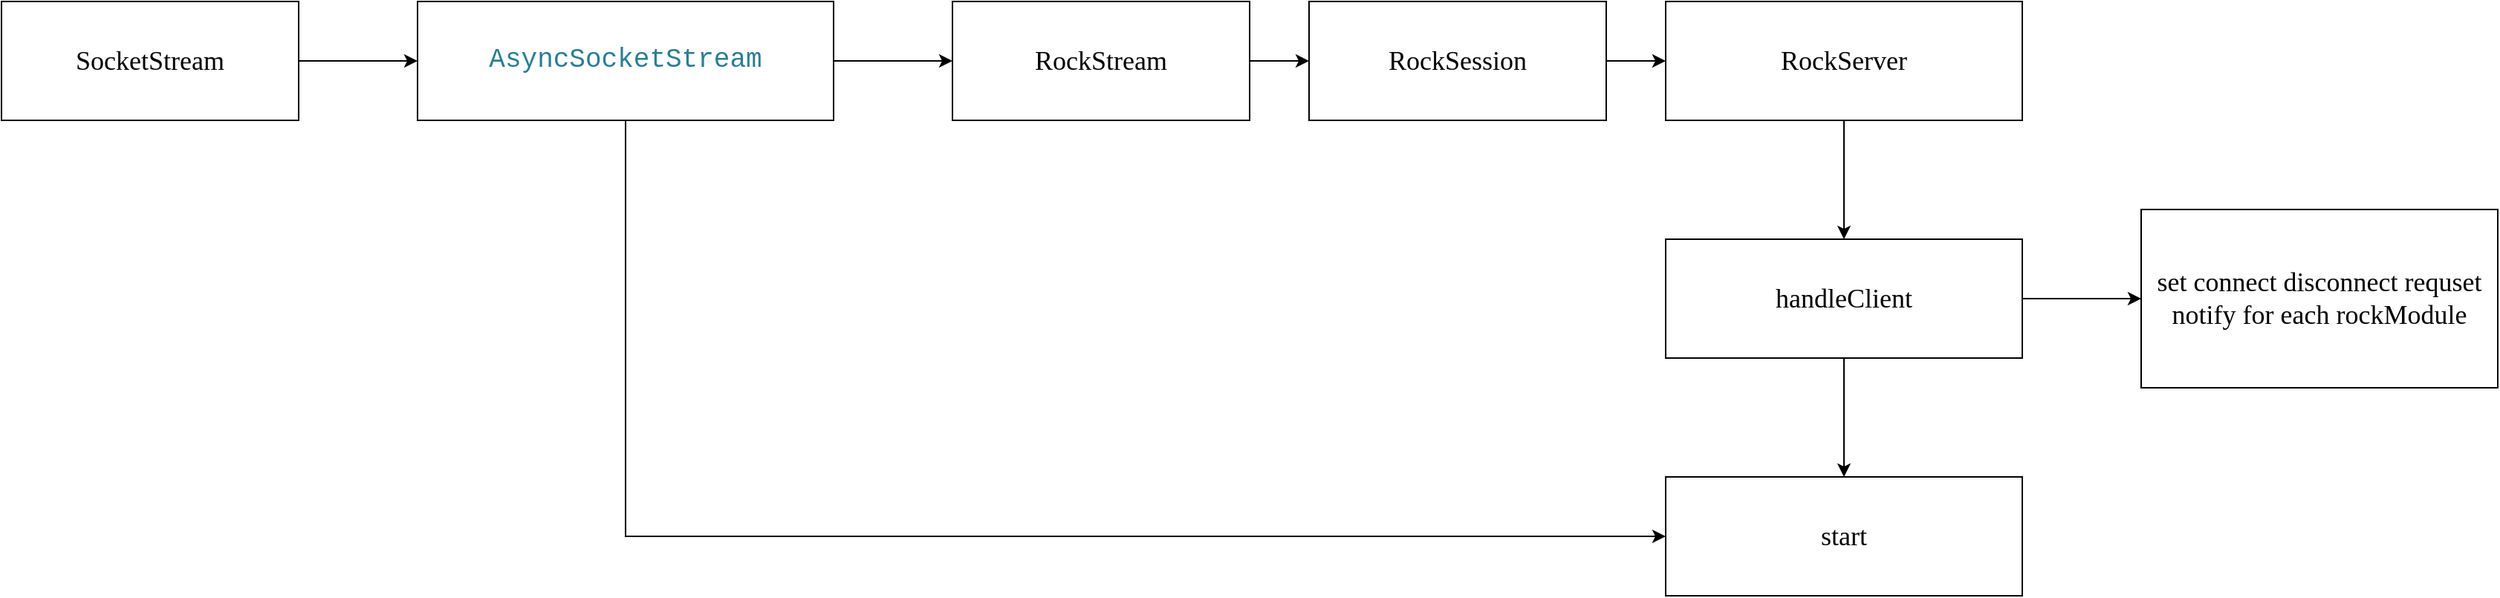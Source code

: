 <mxfile version="24.7.5">
  <diagram name="第 1 页" id="d2mPHhyUvuULvc4ICSST">
    <mxGraphModel dx="794" dy="458" grid="1" gridSize="10" guides="1" tooltips="1" connect="1" arrows="1" fold="1" page="1" pageScale="1" pageWidth="827" pageHeight="1169" math="0" shadow="0">
      <root>
        <mxCell id="0" />
        <mxCell id="1" parent="0" />
        <mxCell id="b_20STS_lAYRM_HVw5Nr-14" value="" style="edgeStyle=orthogonalEdgeStyle;rounded=0;orthogonalLoop=1;jettySize=auto;html=1;" edge="1" parent="1" source="b_20STS_lAYRM_HVw5Nr-1" target="b_20STS_lAYRM_HVw5Nr-13">
          <mxGeometry relative="1" as="geometry" />
        </mxCell>
        <mxCell id="b_20STS_lAYRM_HVw5Nr-1" value="&lt;font face=&quot;Lucida Console&quot; style=&quot;font-size: 18px;&quot;&gt;RockServer&lt;/font&gt;" style="rounded=0;whiteSpace=wrap;html=1;" vertex="1" parent="1">
          <mxGeometry x="1160" width="240" height="80" as="geometry" />
        </mxCell>
        <mxCell id="b_20STS_lAYRM_HVw5Nr-8" value="" style="edgeStyle=orthogonalEdgeStyle;rounded=0;orthogonalLoop=1;jettySize=auto;html=1;" edge="1" parent="1" source="b_20STS_lAYRM_HVw5Nr-2" target="b_20STS_lAYRM_HVw5Nr-7">
          <mxGeometry relative="1" as="geometry" />
        </mxCell>
        <mxCell id="b_20STS_lAYRM_HVw5Nr-21" style="edgeStyle=orthogonalEdgeStyle;rounded=0;orthogonalLoop=1;jettySize=auto;html=1;exitX=0.5;exitY=1;exitDx=0;exitDy=0;entryX=0;entryY=0.5;entryDx=0;entryDy=0;" edge="1" parent="1" source="b_20STS_lAYRM_HVw5Nr-2" target="b_20STS_lAYRM_HVw5Nr-19">
          <mxGeometry relative="1" as="geometry" />
        </mxCell>
        <mxCell id="b_20STS_lAYRM_HVw5Nr-2" value="&lt;pre style=&quot;color: rgb(59, 59, 59); background-color: rgb(255, 255, 255); font-family: Consolas, &amp;quot;Courier New&amp;quot;, monospace; line-height: 19px; white-space: pre;&quot;&gt;&lt;span style=&quot;color: rgb(38, 127, 153);&quot;&gt;&lt;font style=&quot;font-size: 18px;&quot;&gt;AsyncSocketStream&lt;/font&gt;&lt;/span&gt;&lt;/pre&gt;" style="rounded=0;whiteSpace=wrap;html=1;" vertex="1" parent="1">
          <mxGeometry x="320" width="280" height="80" as="geometry" />
        </mxCell>
        <mxCell id="b_20STS_lAYRM_HVw5Nr-4" value="" style="edgeStyle=orthogonalEdgeStyle;rounded=0;orthogonalLoop=1;jettySize=auto;html=1;" edge="1" parent="1" source="b_20STS_lAYRM_HVw5Nr-3" target="b_20STS_lAYRM_HVw5Nr-2">
          <mxGeometry relative="1" as="geometry" />
        </mxCell>
        <mxCell id="b_20STS_lAYRM_HVw5Nr-3" value="&lt;font face=&quot;Lucida Console&quot; style=&quot;font-size: 18px;&quot;&gt;SocketStream&lt;/font&gt;" style="rounded=0;whiteSpace=wrap;html=1;" vertex="1" parent="1">
          <mxGeometry x="40" width="200" height="80" as="geometry" />
        </mxCell>
        <mxCell id="b_20STS_lAYRM_HVw5Nr-11" value="" style="edgeStyle=orthogonalEdgeStyle;rounded=0;orthogonalLoop=1;jettySize=auto;html=1;" edge="1" parent="1" source="b_20STS_lAYRM_HVw5Nr-7" target="b_20STS_lAYRM_HVw5Nr-10">
          <mxGeometry relative="1" as="geometry" />
        </mxCell>
        <mxCell id="b_20STS_lAYRM_HVw5Nr-7" value="&lt;font face=&quot;Lucida Console&quot; style=&quot;font-size: 18px;&quot;&gt;RockStream&lt;/font&gt;" style="rounded=0;whiteSpace=wrap;html=1;" vertex="1" parent="1">
          <mxGeometry x="680" width="200" height="80" as="geometry" />
        </mxCell>
        <mxCell id="b_20STS_lAYRM_HVw5Nr-12" value="" style="edgeStyle=orthogonalEdgeStyle;rounded=0;orthogonalLoop=1;jettySize=auto;html=1;" edge="1" parent="1" source="b_20STS_lAYRM_HVw5Nr-10" target="b_20STS_lAYRM_HVw5Nr-1">
          <mxGeometry relative="1" as="geometry" />
        </mxCell>
        <mxCell id="b_20STS_lAYRM_HVw5Nr-10" value="&lt;font face=&quot;Lucida Console&quot; style=&quot;font-size: 18px;&quot;&gt;RockSession&lt;/font&gt;" style="rounded=0;whiteSpace=wrap;html=1;" vertex="1" parent="1">
          <mxGeometry x="920" width="200" height="80" as="geometry" />
        </mxCell>
        <mxCell id="b_20STS_lAYRM_HVw5Nr-18" value="" style="edgeStyle=orthogonalEdgeStyle;rounded=0;orthogonalLoop=1;jettySize=auto;html=1;" edge="1" parent="1" source="b_20STS_lAYRM_HVw5Nr-13" target="b_20STS_lAYRM_HVw5Nr-17">
          <mxGeometry relative="1" as="geometry" />
        </mxCell>
        <mxCell id="b_20STS_lAYRM_HVw5Nr-20" value="" style="edgeStyle=orthogonalEdgeStyle;rounded=0;orthogonalLoop=1;jettySize=auto;html=1;" edge="1" parent="1" source="b_20STS_lAYRM_HVw5Nr-13" target="b_20STS_lAYRM_HVw5Nr-19">
          <mxGeometry relative="1" as="geometry" />
        </mxCell>
        <mxCell id="b_20STS_lAYRM_HVw5Nr-13" value="&lt;font face=&quot;Lucida Console&quot;&gt;&lt;span style=&quot;font-size: 18px;&quot;&gt;handleClient&lt;/span&gt;&lt;/font&gt;" style="rounded=0;whiteSpace=wrap;html=1;" vertex="1" parent="1">
          <mxGeometry x="1160" y="160" width="240" height="80" as="geometry" />
        </mxCell>
        <mxCell id="b_20STS_lAYRM_HVw5Nr-17" value="&lt;font face=&quot;Lucida Console&quot;&gt;&lt;span style=&quot;font-size: 18px;&quot;&gt;set connect disconnect requset notify for each rockModule&lt;/span&gt;&lt;/font&gt;" style="rounded=0;whiteSpace=wrap;html=1;" vertex="1" parent="1">
          <mxGeometry x="1480" y="140" width="240" height="120" as="geometry" />
        </mxCell>
        <mxCell id="b_20STS_lAYRM_HVw5Nr-19" value="&lt;font face=&quot;Lucida Console&quot;&gt;&lt;span style=&quot;font-size: 18px;&quot;&gt;start&lt;/span&gt;&lt;/font&gt;" style="rounded=0;whiteSpace=wrap;html=1;" vertex="1" parent="1">
          <mxGeometry x="1160" y="320" width="240" height="80" as="geometry" />
        </mxCell>
      </root>
    </mxGraphModel>
  </diagram>
</mxfile>
